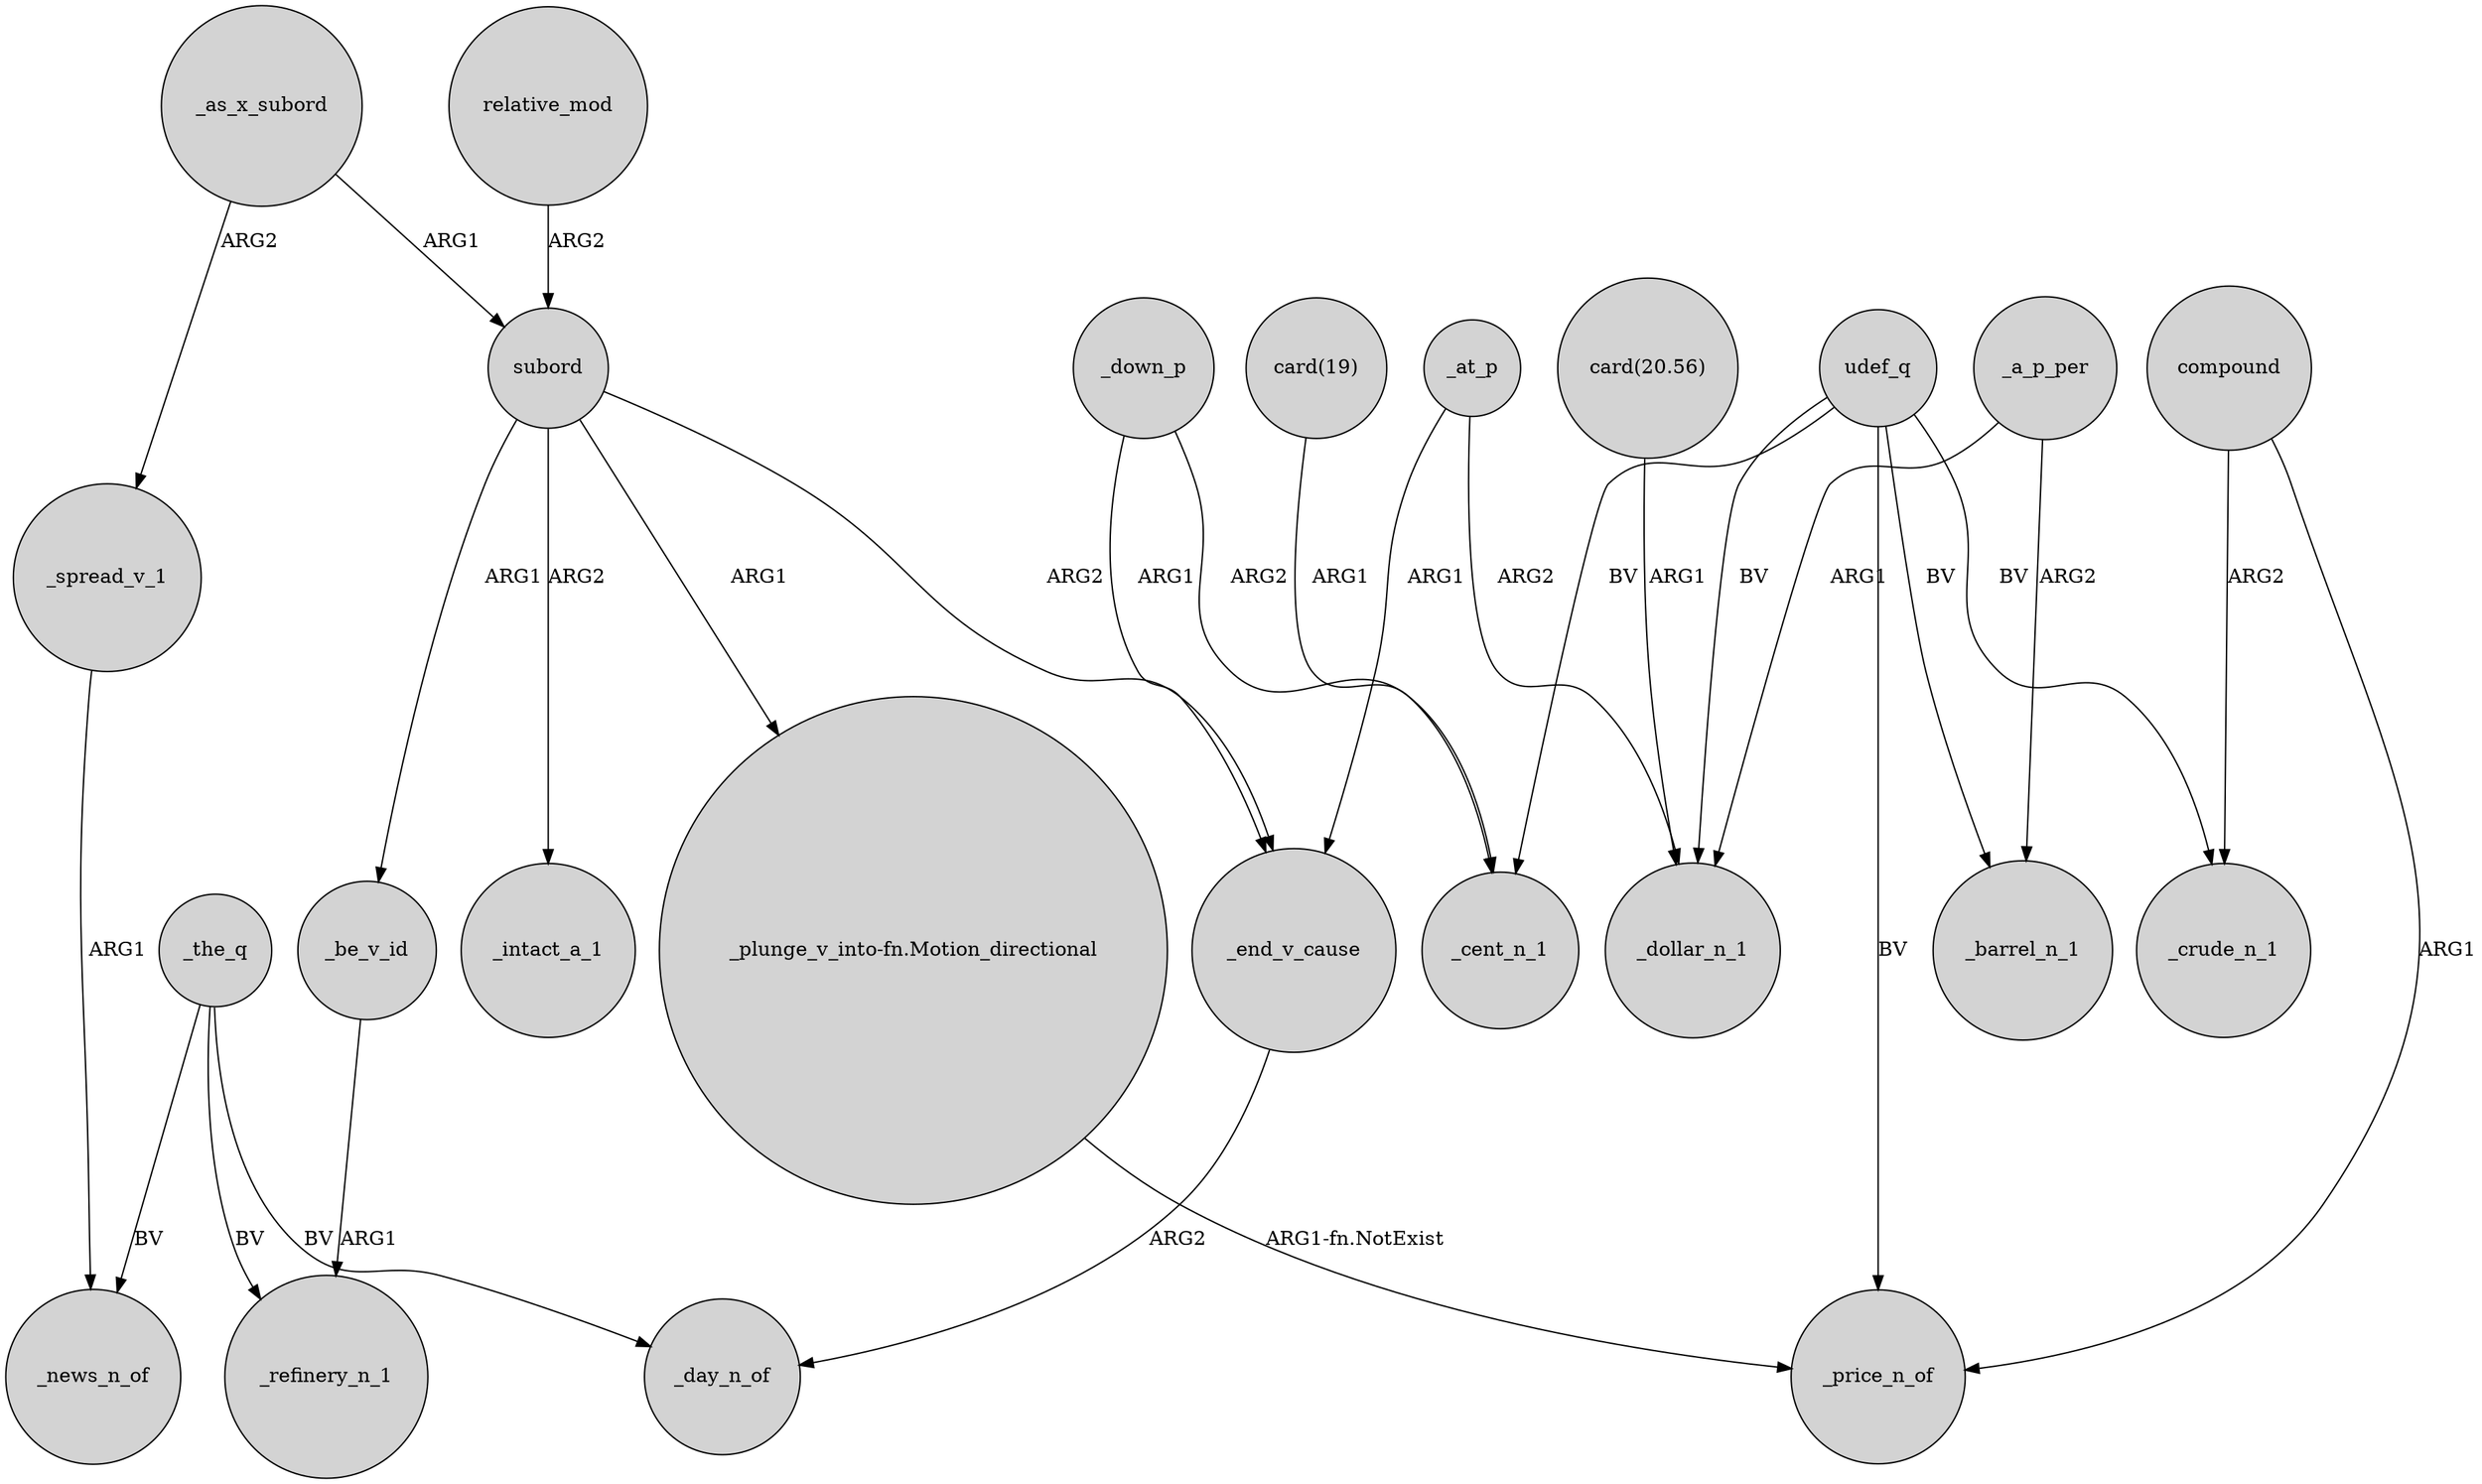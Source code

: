 digraph {
	node [shape=circle style=filled]
	_as_x_subord -> subord [label=ARG1]
	subord -> _end_v_cause [label=ARG2]
	_as_x_subord -> _spread_v_1 [label=ARG2]
	subord -> _be_v_id [label=ARG1]
	_at_p -> _dollar_n_1 [label=ARG2]
	udef_q -> _price_n_of [label=BV]
	"card(19)" -> _cent_n_1 [label=ARG1]
	relative_mod -> subord [label=ARG2]
	"_plunge_v_into-fn.Motion_directional" -> _price_n_of [label="ARG1-fn.NotExist"]
	_end_v_cause -> _day_n_of [label=ARG2]
	_a_p_per -> _barrel_n_1 [label=ARG2]
	udef_q -> _cent_n_1 [label=BV]
	"card(20.56)" -> _dollar_n_1 [label=ARG1]
	_a_p_per -> _dollar_n_1 [label=ARG1]
	_down_p -> _cent_n_1 [label=ARG2]
	_the_q -> _day_n_of [label=BV]
	_spread_v_1 -> _news_n_of [label=ARG1]
	_down_p -> _end_v_cause [label=ARG1]
	_the_q -> _news_n_of [label=BV]
	_at_p -> _end_v_cause [label=ARG1]
	subord -> "_plunge_v_into-fn.Motion_directional" [label=ARG1]
	udef_q -> _dollar_n_1 [label=BV]
	udef_q -> _barrel_n_1 [label=BV]
	udef_q -> _crude_n_1 [label=BV]
	compound -> _price_n_of [label=ARG1]
	_be_v_id -> _refinery_n_1 [label=ARG1]
	_the_q -> _refinery_n_1 [label=BV]
	subord -> _intact_a_1 [label=ARG2]
	compound -> _crude_n_1 [label=ARG2]
}
